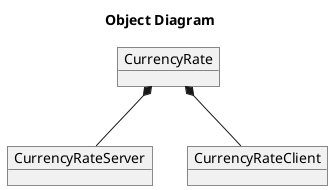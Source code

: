 @startuml  Object Diagram
title  Object Diagram
object CurrencyRate
object CurrencyRateServer
object CurrencyRateClient

CurrencyRate *-- CurrencyRateServer
CurrencyRate *-- CurrencyRateClient
@enduml
